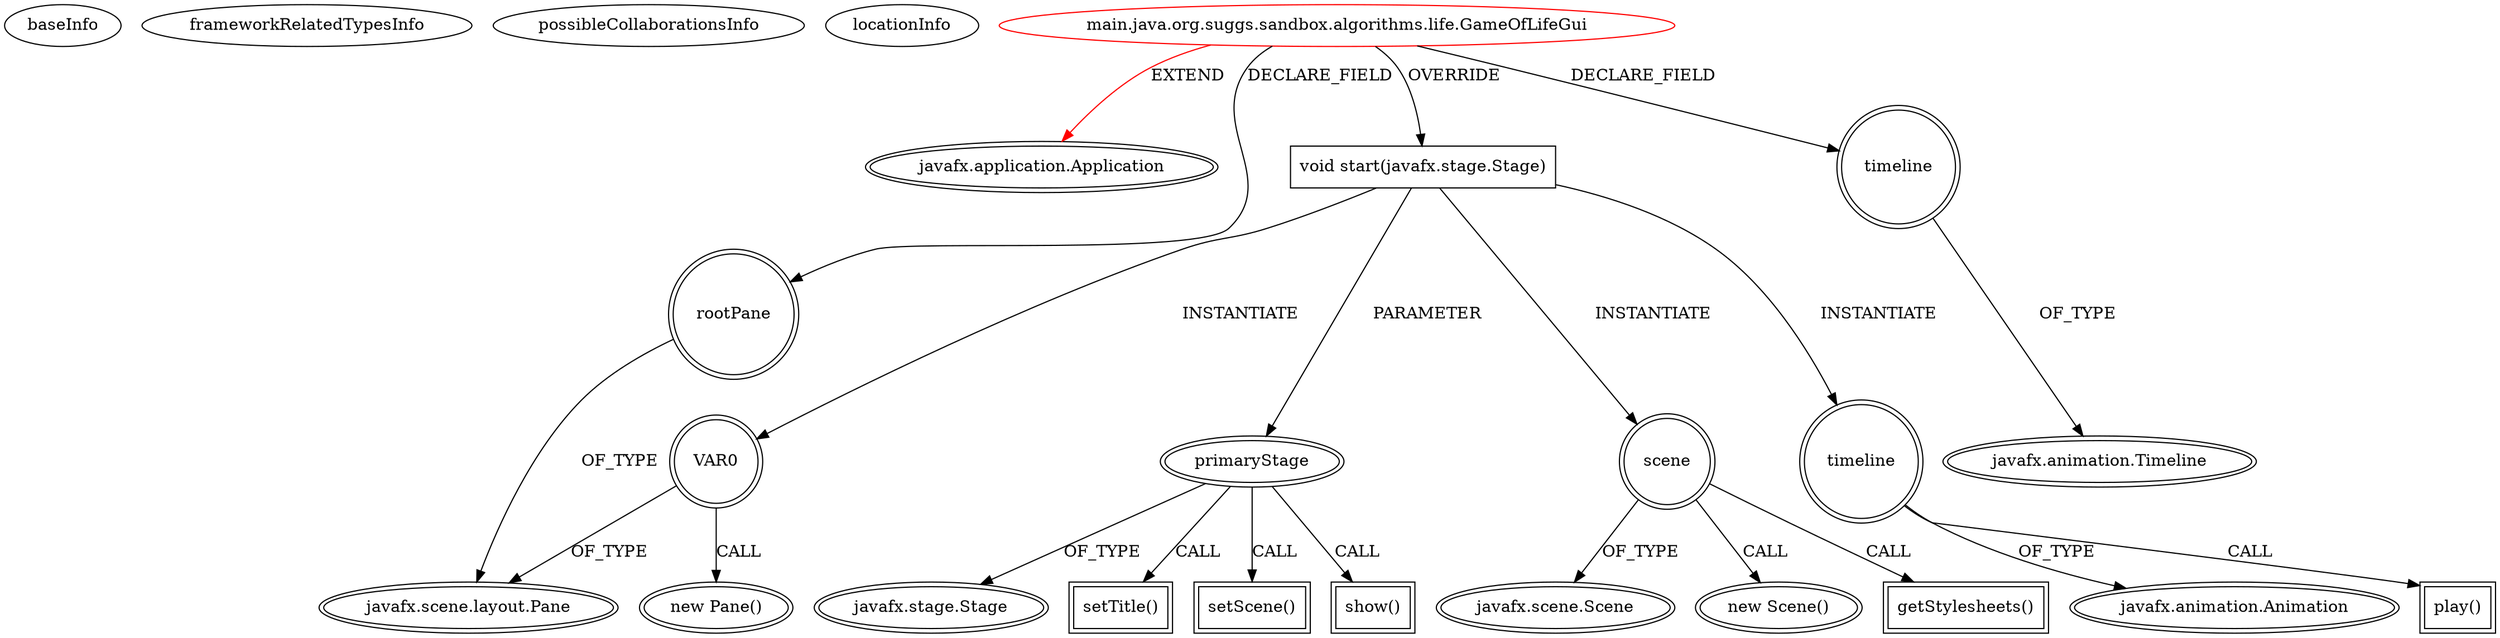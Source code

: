 digraph {
baseInfo[graphId=4316,category="extension_graph",isAnonymous=false,possibleRelation=false]
frameworkRelatedTypesInfo[0="javafx.application.Application"]
possibleCollaborationsInfo[]
locationInfo[projectName="suggitpe-algorithms",filePath="/suggitpe-algorithms/algorithms-master/src/main/java/org/suggs/sandbox/algorithms/life/GameOfLifeGui.java",contextSignature="GameOfLifeGui",graphId="4316"]
0[label="main.java.org.suggs.sandbox.algorithms.life.GameOfLifeGui",vertexType="ROOT_CLIENT_CLASS_DECLARATION",isFrameworkType=false,color=red]
1[label="javafx.application.Application",vertexType="FRAMEWORK_CLASS_TYPE",isFrameworkType=true,peripheries=2]
2[label="rootPane",vertexType="FIELD_DECLARATION",isFrameworkType=true,peripheries=2,shape=circle]
3[label="javafx.scene.layout.Pane",vertexType="FRAMEWORK_CLASS_TYPE",isFrameworkType=true,peripheries=2]
4[label="timeline",vertexType="FIELD_DECLARATION",isFrameworkType=true,peripheries=2,shape=circle]
5[label="javafx.animation.Timeline",vertexType="FRAMEWORK_CLASS_TYPE",isFrameworkType=true,peripheries=2]
6[label="void start(javafx.stage.Stage)",vertexType="OVERRIDING_METHOD_DECLARATION",isFrameworkType=false,shape=box]
7[label="primaryStage",vertexType="PARAMETER_DECLARATION",isFrameworkType=true,peripheries=2]
8[label="javafx.stage.Stage",vertexType="FRAMEWORK_CLASS_TYPE",isFrameworkType=true,peripheries=2]
10[label="VAR0",vertexType="VARIABLE_EXPRESION",isFrameworkType=true,peripheries=2,shape=circle]
9[label="new Pane()",vertexType="CONSTRUCTOR_CALL",isFrameworkType=true,peripheries=2]
13[label="scene",vertexType="VARIABLE_EXPRESION",isFrameworkType=true,peripheries=2,shape=circle]
14[label="javafx.scene.Scene",vertexType="FRAMEWORK_CLASS_TYPE",isFrameworkType=true,peripheries=2]
12[label="new Scene()",vertexType="CONSTRUCTOR_CALL",isFrameworkType=true,peripheries=2]
16[label="getStylesheets()",vertexType="INSIDE_CALL",isFrameworkType=true,peripheries=2,shape=box]
18[label="setTitle()",vertexType="INSIDE_CALL",isFrameworkType=true,peripheries=2,shape=box]
20[label="setScene()",vertexType="INSIDE_CALL",isFrameworkType=true,peripheries=2,shape=box]
22[label="show()",vertexType="INSIDE_CALL",isFrameworkType=true,peripheries=2,shape=box]
23[label="timeline",vertexType="VARIABLE_EXPRESION",isFrameworkType=true,peripheries=2,shape=circle]
25[label="javafx.animation.Animation",vertexType="FRAMEWORK_CLASS_TYPE",isFrameworkType=true,peripheries=2]
24[label="play()",vertexType="INSIDE_CALL",isFrameworkType=true,peripheries=2,shape=box]
0->1[label="EXTEND",color=red]
0->2[label="DECLARE_FIELD"]
2->3[label="OF_TYPE"]
0->4[label="DECLARE_FIELD"]
4->5[label="OF_TYPE"]
0->6[label="OVERRIDE"]
7->8[label="OF_TYPE"]
6->7[label="PARAMETER"]
6->10[label="INSTANTIATE"]
10->3[label="OF_TYPE"]
10->9[label="CALL"]
6->13[label="INSTANTIATE"]
13->14[label="OF_TYPE"]
13->12[label="CALL"]
13->16[label="CALL"]
7->18[label="CALL"]
7->20[label="CALL"]
7->22[label="CALL"]
6->23[label="INSTANTIATE"]
23->25[label="OF_TYPE"]
23->24[label="CALL"]
}

